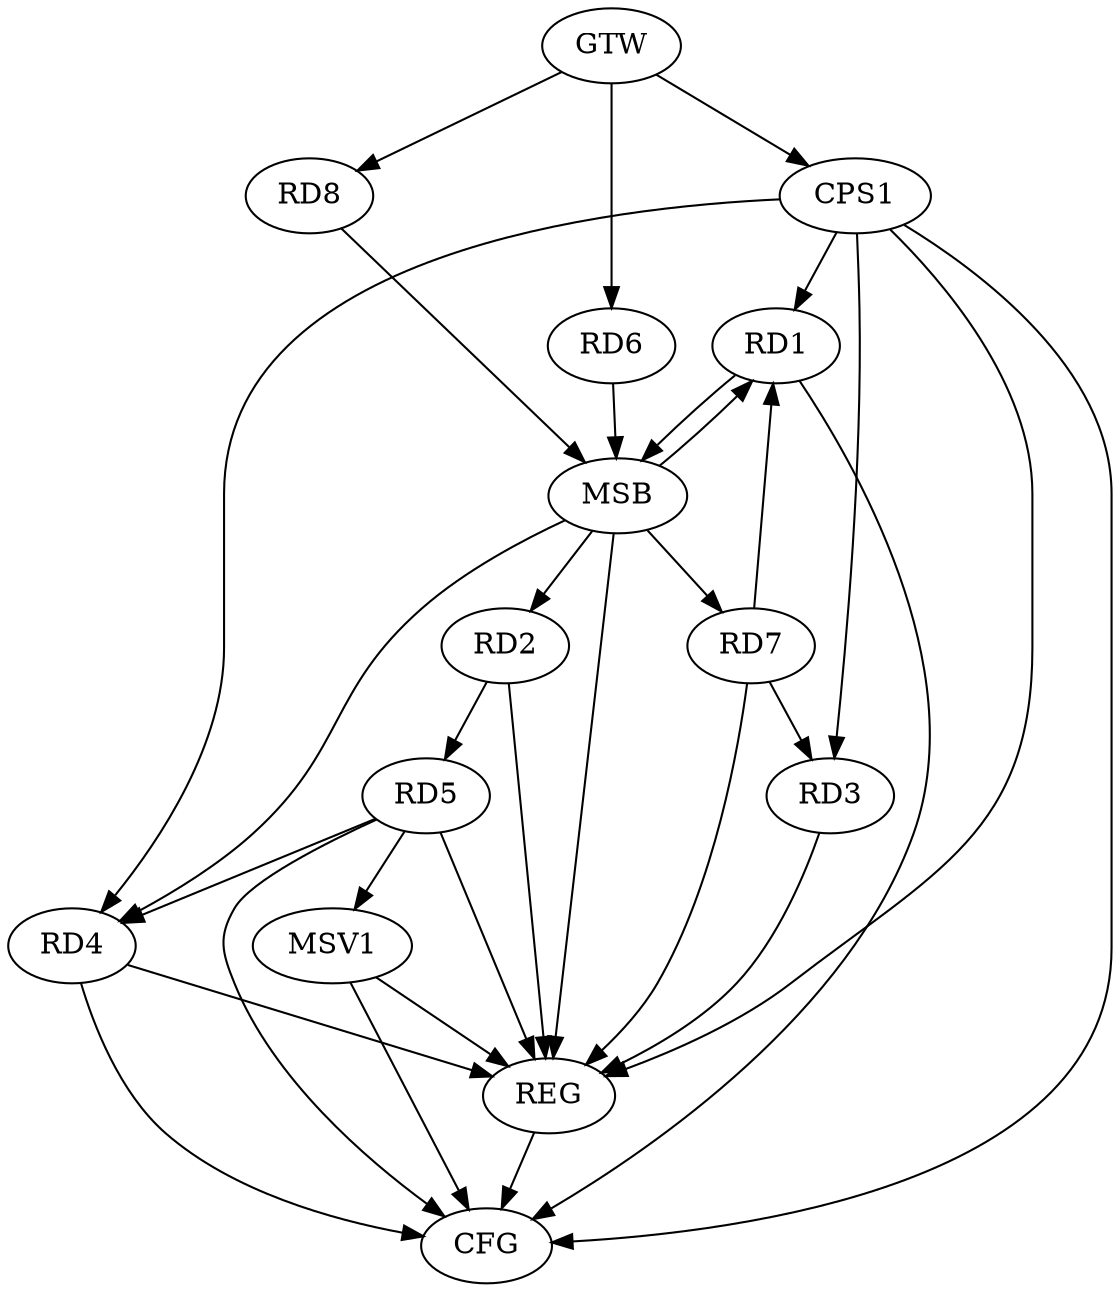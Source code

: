 strict digraph G {
  RD1 [ label="RD1" ];
  RD2 [ label="RD2" ];
  RD3 [ label="RD3" ];
  RD4 [ label="RD4" ];
  RD5 [ label="RD5" ];
  RD6 [ label="RD6" ];
  RD7 [ label="RD7" ];
  RD8 [ label="RD8" ];
  CPS1 [ label="CPS1" ];
  GTW [ label="GTW" ];
  REG [ label="REG" ];
  MSB [ label="MSB" ];
  CFG [ label="CFG" ];
  MSV1 [ label="MSV1" ];
  RD7 -> RD1;
  RD2 -> RD5;
  RD7 -> RD3;
  RD5 -> RD4;
  CPS1 -> RD1;
  CPS1 -> RD3;
  CPS1 -> RD4;
  GTW -> RD6;
  GTW -> RD8;
  GTW -> CPS1;
  RD2 -> REG;
  RD3 -> REG;
  RD4 -> REG;
  RD5 -> REG;
  RD7 -> REG;
  CPS1 -> REG;
  RD1 -> MSB;
  MSB -> REG;
  RD6 -> MSB;
  MSB -> RD1;
  RD8 -> MSB;
  MSB -> RD2;
  MSB -> RD4;
  MSB -> RD7;
  RD4 -> CFG;
  CPS1 -> CFG;
  RD5 -> CFG;
  RD1 -> CFG;
  REG -> CFG;
  RD5 -> MSV1;
  MSV1 -> REG;
  MSV1 -> CFG;
}
